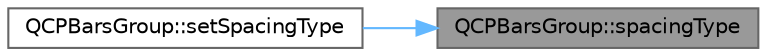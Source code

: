 digraph "QCPBarsGroup::spacingType"
{
 // LATEX_PDF_SIZE
  bgcolor="transparent";
  edge [fontname=Helvetica,fontsize=10,labelfontname=Helvetica,labelfontsize=10];
  node [fontname=Helvetica,fontsize=10,shape=box,height=0.2,width=0.4];
  rankdir="RL";
  Node1 [label="QCPBarsGroup::spacingType",height=0.2,width=0.4,color="gray40", fillcolor="grey60", style="filled", fontcolor="black",tooltip=" "];
  Node1 -> Node2 [dir="back",color="steelblue1",style="solid"];
  Node2 [label="QCPBarsGroup::setSpacingType",height=0.2,width=0.4,color="grey40", fillcolor="white", style="filled",URL="$class_q_c_p_bars_group.html#a2c7e2d61b10594a4555b615e1fcaf49e",tooltip=" "];
}
